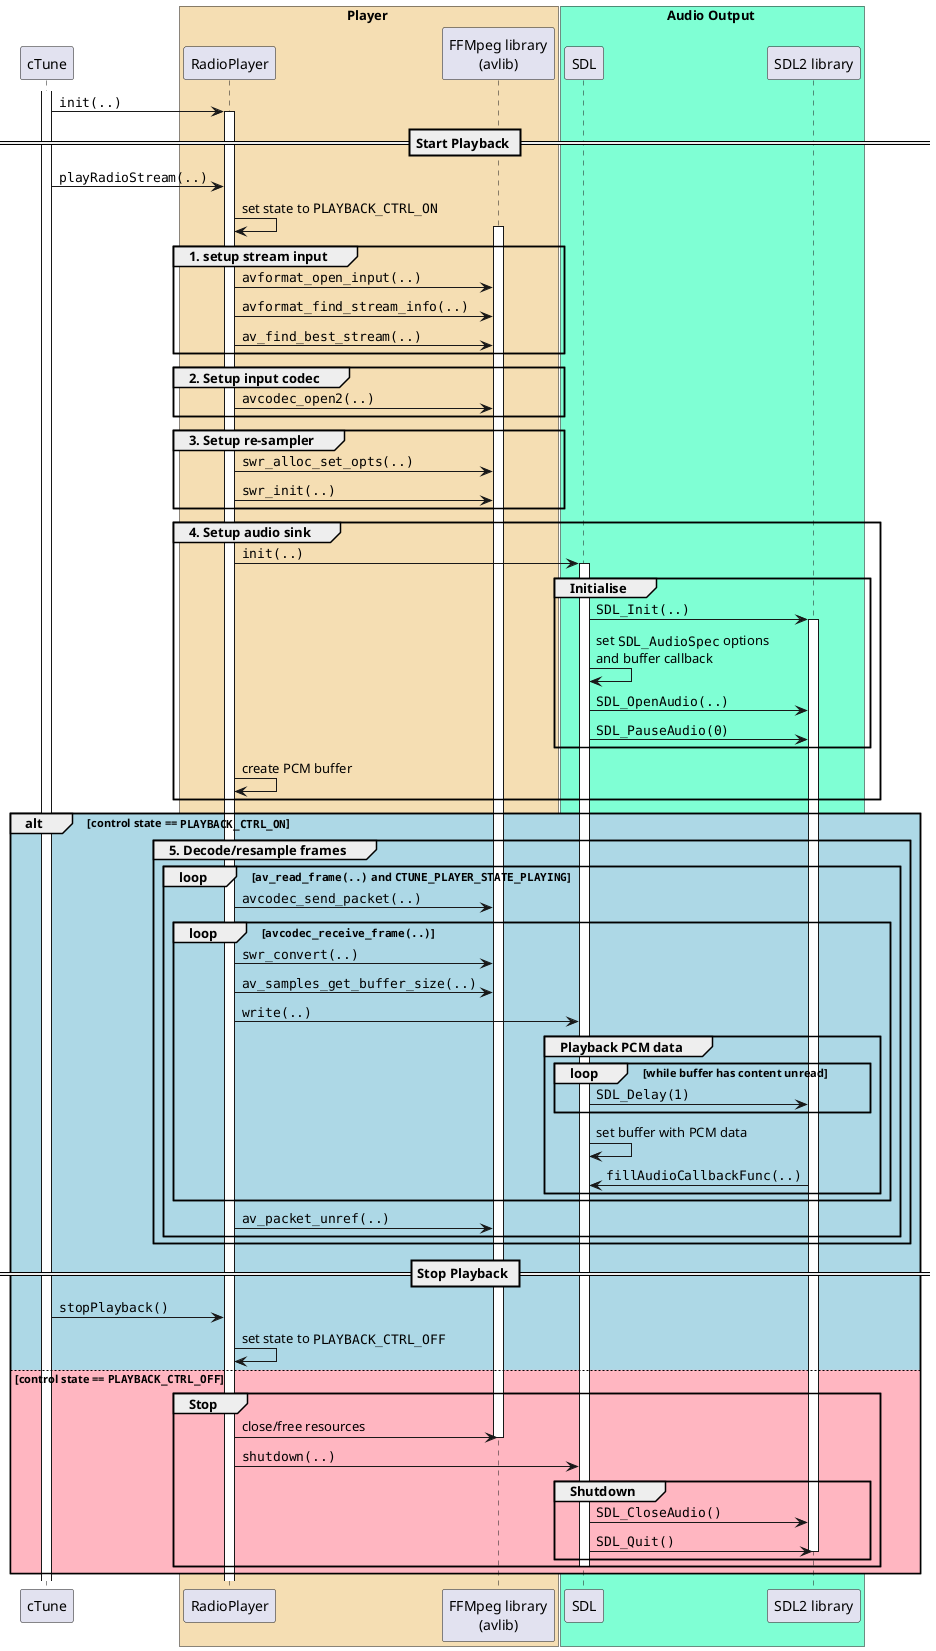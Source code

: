 @startuml
'https://plantuml.com/sequence-diagram

'skinparam sequenceArrowThickness 2

participant cTune as ctune
box Player #wheat
    participant "RadioPlayer" as in
    participant "FFMpeg library\n(avlib)" as ffmpeg
end box
box Audio Output #aquamarine
    participant "SDL" as out
    participant "SDL2 library" as sdl
end box

activate ctune
ctune -> in : ""init(..)""
activate in
== Start Playback ==
ctune -> in : ""playRadioStream(..)""
in -> in : set state to ""PLAYBACK_CTRL_ON""

group 1. setup stream input
    activate ffmpeg
    in -> ffmpeg : ""avformat_open_input(..)""
    in -> ffmpeg : ""avformat_find_stream_info(..)""
    in -> ffmpeg : ""av_find_best_stream(..)""
end group

group 2. Setup input codec
    in -> ffmpeg : ""avcodec_open2(..)""
end group

group 3. Setup re-sampler
    in -> ffmpeg : ""swr_alloc_set_opts(..)""
    in -> ffmpeg : ""swr_init(..)""
end group

group 4. Setup audio sink
    in -> out : ""init(..)""
    activate out
    group Initialise
        out -> sdl : ""SDL_Init(..)""
        activate sdl
        out -> out : set ""SDL_AudioSpec"" options\nand buffer callback
        out -> sdl :  ""SDL_OpenAudio(..)""
        out -> sdl :  ""SDL_PauseAudio(0)""
    end group
    in -> in : create PCM buffer
end group

alt #lightblue control state == ""PLAYBACK_CTRL_ON""
    group 5. Decode/resample frames
        loop ""av_read_frame(..)"" and ""CTUNE_PLAYER_STATE_PLAYING""
            in -> ffmpeg : ""avcodec_send_packet(..)""
            loop ""avcodec_receive_frame(..)""
                in -> ffmpeg : ""swr_convert(..)""
                in -> ffmpeg : ""av_samples_get_buffer_size(..)""
                in -> out : ""write(..)""
                group Playback PCM data
                    loop while buffer has content unread
                        out -> sdl : ""SDL_Delay(1)""
                    end loop
                    out -> out : set buffer with PCM data
                    sdl -> out : ""fillAudioCallbackFunc(..)""
                end group
            end loop
            in -> ffmpeg : ""av_packet_unref(..)""
        end loop
    end group
== Stop Playback ==
ctune -> in : ""stopPlayback()""
in -> in : set state to ""PLAYBACK_CTRL_OFF""
else #lightpink control state == ""PLAYBACK_CTRL_OFF""
    group Stop
        in -> ffmpeg : close/free resources
        deactivate ffmpeg
        in -> out : ""shutdown(..)""
        group Shutdown
            out -> sdl : ""SDL_CloseAudio()""
            out -> sdl : ""SDL_Quit()""
            deactivate sdl
        end group
        deactivate out
    end group
end group




@enduml